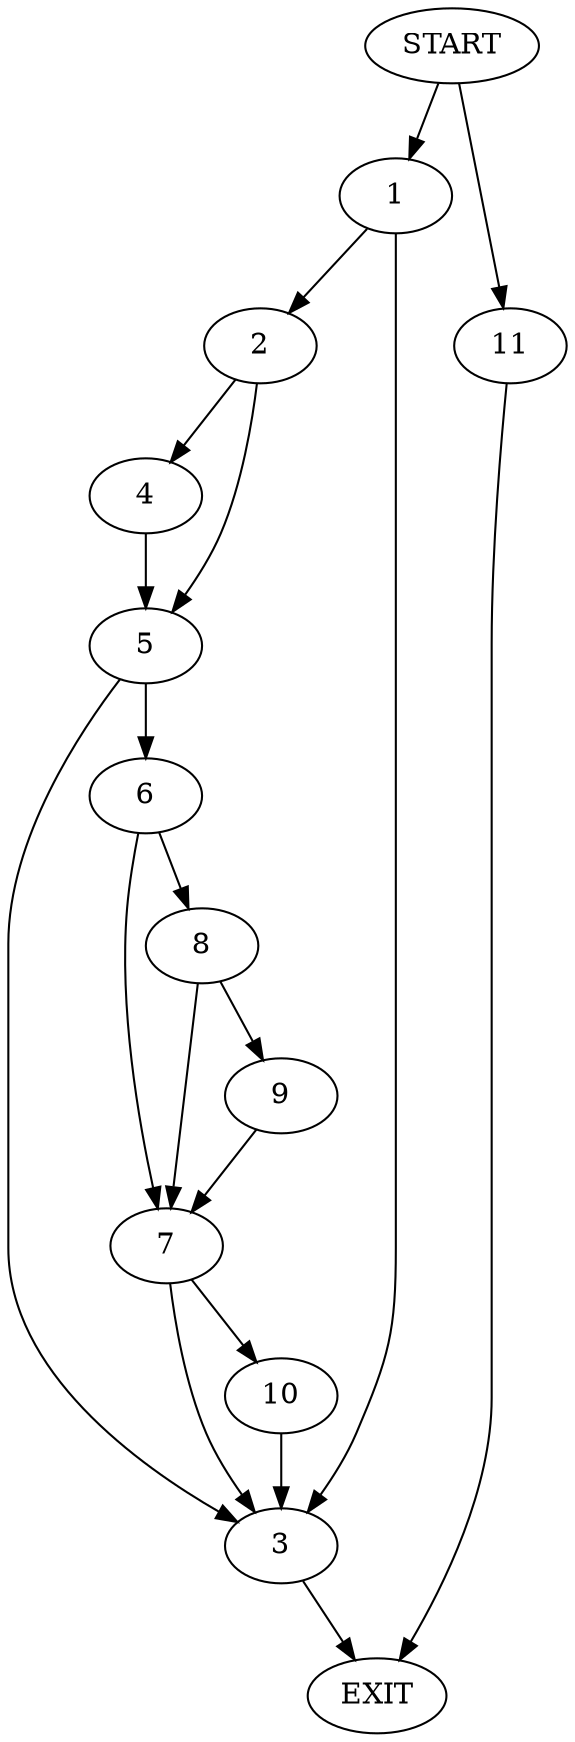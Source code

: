 digraph {
0 [label="START"]
12 [label="EXIT"]
0 -> 1
1 -> 2
1 -> 3
2 -> 4
2 -> 5
3 -> 12
4 -> 5
5 -> 6
5 -> 3
6 -> 7
6 -> 8
8 -> 9
8 -> 7
7 -> 10
7 -> 3
9 -> 7
10 -> 3
0 -> 11
11 -> 12
}
